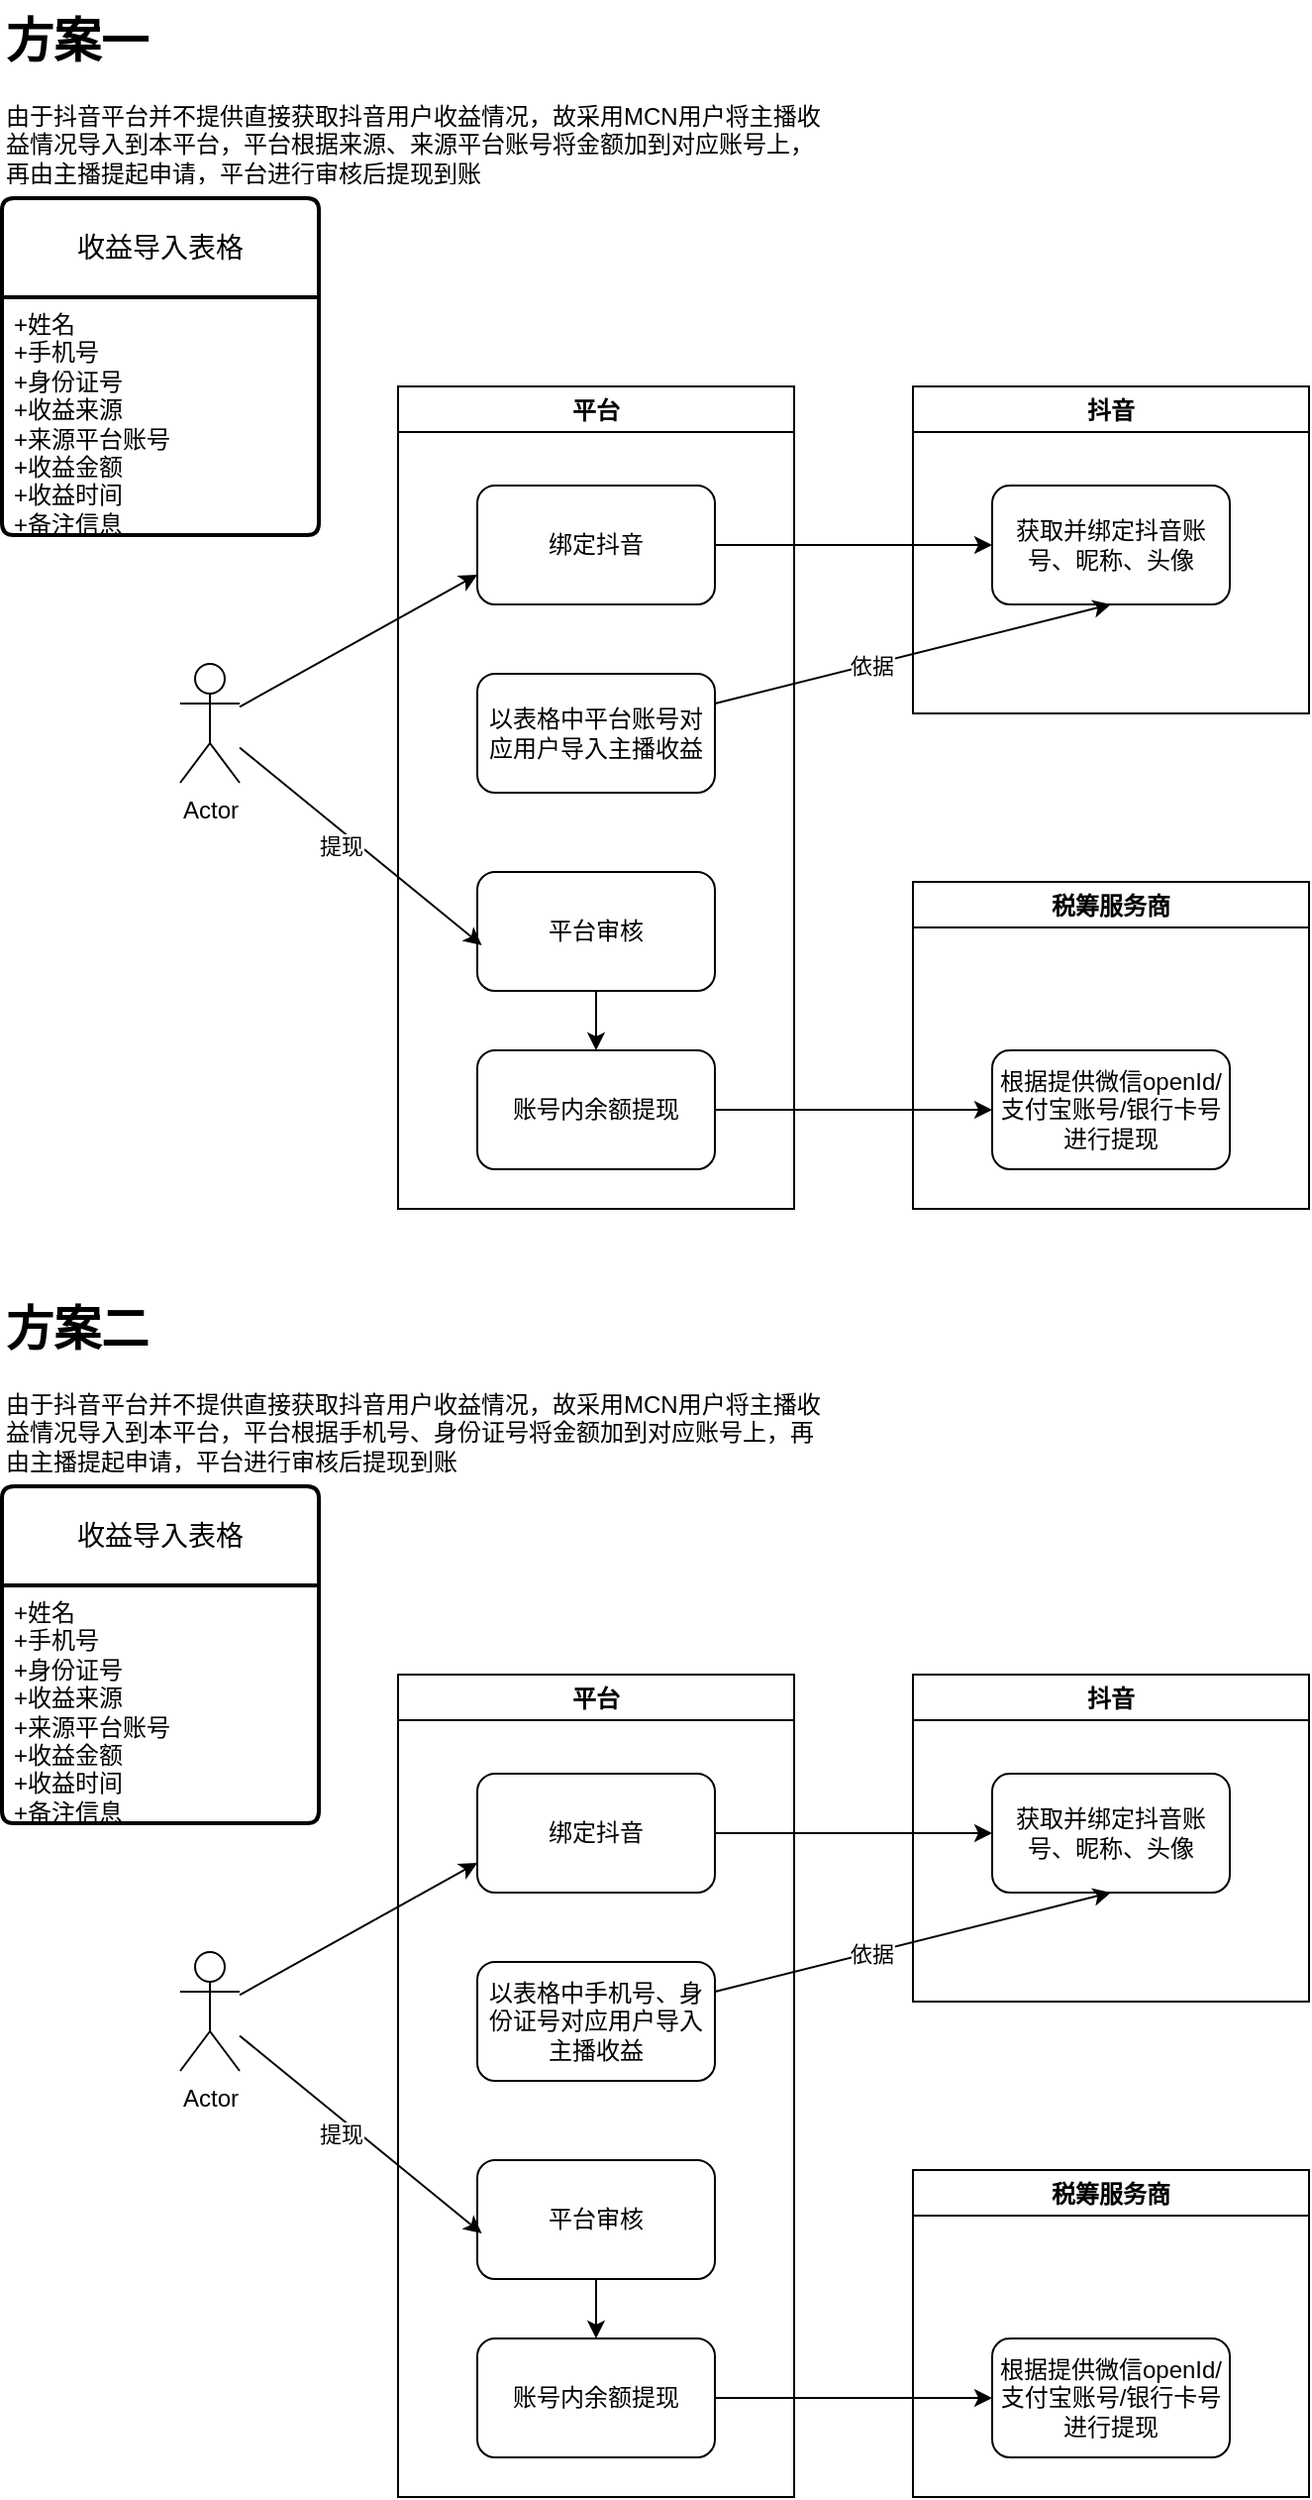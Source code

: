 <mxfile version="24.7.17">
  <diagram name="第 1 页" id="0-DhrB5vM12cV35gFJNi">
    <mxGraphModel dx="1221" dy="725" grid="1" gridSize="10" guides="1" tooltips="1" connect="1" arrows="1" fold="1" page="1" pageScale="1" pageWidth="827" pageHeight="1169" math="0" shadow="0">
      <root>
        <mxCell id="0" />
        <mxCell id="1" parent="0" />
        <mxCell id="unmJZ40uywcqS07dbzeR-2" value="&lt;h1 style=&quot;margin-top: 0px;&quot;&gt;方案一&lt;/h1&gt;&lt;p&gt;由于抖音平台并不提供直接获取抖音用户收益情况，故采用MCN用户将主播收益情况导入到本平台，&lt;span style=&quot;background-color: initial;&quot;&gt;平台根据来源、来源平台账号将金额加到对应账号上&lt;/span&gt;&lt;span style=&quot;background-color: initial;&quot;&gt;，再由主播提起申请，平台进行审核后提现到账&lt;/span&gt;&lt;/p&gt;" style="text;html=1;whiteSpace=wrap;overflow=hidden;rounded=0;" vertex="1" parent="1">
          <mxGeometry x="10" y="10" width="420" height="90" as="geometry" />
        </mxCell>
        <mxCell id="unmJZ40uywcqS07dbzeR-17" value="" style="shape=tableRow;horizontal=0;startSize=0;swimlaneHead=0;swimlaneBody=0;fillColor=none;collapsible=0;dropTarget=0;points=[[0,0.5],[1,0.5]];portConstraint=eastwest;top=0;left=0;right=0;bottom=0;" vertex="1" parent="1">
          <mxGeometry x="50" y="270" width="180" height="30" as="geometry" />
        </mxCell>
        <mxCell id="unmJZ40uywcqS07dbzeR-28" value="收益导入表格" style="swimlane;childLayout=stackLayout;horizontal=1;startSize=50;horizontalStack=0;rounded=1;fontSize=14;fontStyle=0;strokeWidth=2;resizeParent=0;resizeLast=1;shadow=0;dashed=0;align=center;arcSize=4;whiteSpace=wrap;html=1;" vertex="1" parent="1">
          <mxGeometry x="10" y="110" width="160" height="170" as="geometry" />
        </mxCell>
        <mxCell id="unmJZ40uywcqS07dbzeR-29" value="+姓名&lt;br&gt;+手机号&lt;br&gt;+身份证号&lt;div&gt;+收益来源&lt;/div&gt;&lt;div&gt;+来源平台账号&lt;/div&gt;&lt;div&gt;+收益金额&lt;/div&gt;&lt;div&gt;+收益时间&lt;/div&gt;&lt;div&gt;+备注信息&lt;/div&gt;" style="align=left;strokeColor=none;fillColor=none;spacingLeft=4;fontSize=12;verticalAlign=top;resizable=0;rotatable=0;part=1;html=1;" vertex="1" parent="unmJZ40uywcqS07dbzeR-28">
          <mxGeometry y="50" width="160" height="120" as="geometry" />
        </mxCell>
        <mxCell id="unmJZ40uywcqS07dbzeR-38" value="平台" style="swimlane;" vertex="1" parent="1">
          <mxGeometry x="210" y="205" width="200" height="415" as="geometry" />
        </mxCell>
        <mxCell id="unmJZ40uywcqS07dbzeR-54" value="" style="edgeStyle=orthogonalEdgeStyle;rounded=0;orthogonalLoop=1;jettySize=auto;html=1;" edge="1" parent="unmJZ40uywcqS07dbzeR-38" source="unmJZ40uywcqS07dbzeR-32" target="unmJZ40uywcqS07dbzeR-53">
          <mxGeometry relative="1" as="geometry" />
        </mxCell>
        <mxCell id="unmJZ40uywcqS07dbzeR-32" value="平台审核" style="whiteSpace=wrap;html=1;rounded=1;" vertex="1" parent="unmJZ40uywcqS07dbzeR-38">
          <mxGeometry x="40" y="245" width="120" height="60" as="geometry" />
        </mxCell>
        <mxCell id="unmJZ40uywcqS07dbzeR-41" value="绑定抖音" style="whiteSpace=wrap;html=1;rounded=1;" vertex="1" parent="unmJZ40uywcqS07dbzeR-38">
          <mxGeometry x="40" y="50" width="120" height="60" as="geometry" />
        </mxCell>
        <mxCell id="unmJZ40uywcqS07dbzeR-48" value="以表格中平台账号对应用户导入主播收益" style="whiteSpace=wrap;html=1;rounded=1;" vertex="1" parent="unmJZ40uywcqS07dbzeR-38">
          <mxGeometry x="40" y="145" width="120" height="60" as="geometry" />
        </mxCell>
        <mxCell id="unmJZ40uywcqS07dbzeR-53" value="账号内余额提现" style="whiteSpace=wrap;html=1;rounded=1;" vertex="1" parent="unmJZ40uywcqS07dbzeR-38">
          <mxGeometry x="40" y="335" width="120" height="60" as="geometry" />
        </mxCell>
        <mxCell id="unmJZ40uywcqS07dbzeR-39" value="抖音" style="swimlane;" vertex="1" parent="1">
          <mxGeometry x="470" y="205" width="200" height="165" as="geometry" />
        </mxCell>
        <mxCell id="unmJZ40uywcqS07dbzeR-43" value="获取并绑定抖音账号、昵称、头像" style="whiteSpace=wrap;html=1;rounded=1;" vertex="1" parent="unmJZ40uywcqS07dbzeR-39">
          <mxGeometry x="40" y="50" width="120" height="60" as="geometry" />
        </mxCell>
        <mxCell id="unmJZ40uywcqS07dbzeR-42" style="rounded=0;orthogonalLoop=1;jettySize=auto;html=1;entryX=0;entryY=0.75;entryDx=0;entryDy=0;" edge="1" parent="1" source="unmJZ40uywcqS07dbzeR-40" target="unmJZ40uywcqS07dbzeR-41">
          <mxGeometry relative="1" as="geometry" />
        </mxCell>
        <mxCell id="unmJZ40uywcqS07dbzeR-40" value="Actor" style="shape=umlActor;verticalLabelPosition=bottom;verticalAlign=top;html=1;outlineConnect=0;" vertex="1" parent="1">
          <mxGeometry x="100" y="345" width="30" height="60" as="geometry" />
        </mxCell>
        <mxCell id="unmJZ40uywcqS07dbzeR-44" style="edgeStyle=orthogonalEdgeStyle;rounded=0;orthogonalLoop=1;jettySize=auto;html=1;entryX=0;entryY=0.5;entryDx=0;entryDy=0;" edge="1" parent="1" source="unmJZ40uywcqS07dbzeR-41" target="unmJZ40uywcqS07dbzeR-43">
          <mxGeometry relative="1" as="geometry" />
        </mxCell>
        <mxCell id="unmJZ40uywcqS07dbzeR-45" style="rounded=0;orthogonalLoop=1;jettySize=auto;html=1;entryX=0.019;entryY=0.617;entryDx=0;entryDy=0;entryPerimeter=0;" edge="1" parent="1" source="unmJZ40uywcqS07dbzeR-40" target="unmJZ40uywcqS07dbzeR-32">
          <mxGeometry relative="1" as="geometry">
            <mxPoint x="246" y="410" as="targetPoint" />
          </mxGeometry>
        </mxCell>
        <mxCell id="unmJZ40uywcqS07dbzeR-46" value="提现" style="edgeLabel;html=1;align=center;verticalAlign=middle;resizable=0;points=[];" vertex="1" connectable="0" parent="unmJZ40uywcqS07dbzeR-45">
          <mxGeometry x="-0.009" relative="1" as="geometry">
            <mxPoint x="-10" as="offset" />
          </mxGeometry>
        </mxCell>
        <mxCell id="unmJZ40uywcqS07dbzeR-51" style="rounded=0;orthogonalLoop=1;jettySize=auto;html=1;entryX=0.5;entryY=1;entryDx=0;entryDy=0;" edge="1" parent="1" source="unmJZ40uywcqS07dbzeR-48" target="unmJZ40uywcqS07dbzeR-43">
          <mxGeometry relative="1" as="geometry" />
        </mxCell>
        <mxCell id="unmJZ40uywcqS07dbzeR-52" value="依据" style="edgeLabel;html=1;align=center;verticalAlign=middle;resizable=0;points=[];" vertex="1" connectable="0" parent="unmJZ40uywcqS07dbzeR-51">
          <mxGeometry x="-0.214" relative="1" as="geometry">
            <mxPoint as="offset" />
          </mxGeometry>
        </mxCell>
        <mxCell id="unmJZ40uywcqS07dbzeR-55" value="税筹服务商" style="swimlane;" vertex="1" parent="1">
          <mxGeometry x="470" y="455" width="200" height="165" as="geometry" />
        </mxCell>
        <mxCell id="unmJZ40uywcqS07dbzeR-56" value="根据提供微信openId/支付宝账号/银行卡号进行提现" style="whiteSpace=wrap;html=1;rounded=1;" vertex="1" parent="unmJZ40uywcqS07dbzeR-55">
          <mxGeometry x="40" y="85" width="120" height="60" as="geometry" />
        </mxCell>
        <mxCell id="unmJZ40uywcqS07dbzeR-57" style="edgeStyle=orthogonalEdgeStyle;rounded=0;orthogonalLoop=1;jettySize=auto;html=1;" edge="1" parent="1" source="unmJZ40uywcqS07dbzeR-53" target="unmJZ40uywcqS07dbzeR-56">
          <mxGeometry relative="1" as="geometry" />
        </mxCell>
        <mxCell id="unmJZ40uywcqS07dbzeR-58" value="&lt;h1 style=&quot;margin-top: 0px;&quot;&gt;方案二&lt;/h1&gt;&lt;p&gt;由于抖音平台并不提供直接获取抖音用户收益情况，故采用MCN用户将主播收益情况导入到本平台，&lt;span style=&quot;background-color: initial;&quot;&gt;平台根据手机号、身份证号将金额加到对应账号上&lt;/span&gt;&lt;span style=&quot;background-color: initial;&quot;&gt;，再由主播提起申请，平台进行审核后提现到账&lt;/span&gt;&lt;/p&gt;" style="text;html=1;whiteSpace=wrap;overflow=hidden;rounded=0;" vertex="1" parent="1">
          <mxGeometry x="10" y="660" width="420" height="90" as="geometry" />
        </mxCell>
        <mxCell id="unmJZ40uywcqS07dbzeR-59" value="" style="shape=tableRow;horizontal=0;startSize=0;swimlaneHead=0;swimlaneBody=0;fillColor=none;collapsible=0;dropTarget=0;points=[[0,0.5],[1,0.5]];portConstraint=eastwest;top=0;left=0;right=0;bottom=0;" vertex="1" parent="1">
          <mxGeometry x="50" y="920" width="180" height="30" as="geometry" />
        </mxCell>
        <mxCell id="unmJZ40uywcqS07dbzeR-60" value="收益导入表格" style="swimlane;childLayout=stackLayout;horizontal=1;startSize=50;horizontalStack=0;rounded=1;fontSize=14;fontStyle=0;strokeWidth=2;resizeParent=0;resizeLast=1;shadow=0;dashed=0;align=center;arcSize=4;whiteSpace=wrap;html=1;" vertex="1" parent="1">
          <mxGeometry x="10" y="760" width="160" height="170" as="geometry" />
        </mxCell>
        <mxCell id="unmJZ40uywcqS07dbzeR-61" value="+姓名&lt;br&gt;+手机号&lt;br&gt;+身份证号&lt;div&gt;+收益来源&lt;/div&gt;&lt;div&gt;+来源平台账号&lt;/div&gt;&lt;div&gt;+收益金额&lt;/div&gt;&lt;div&gt;+收益时间&lt;/div&gt;&lt;div&gt;+备注信息&lt;/div&gt;" style="align=left;strokeColor=none;fillColor=none;spacingLeft=4;fontSize=12;verticalAlign=top;resizable=0;rotatable=0;part=1;html=1;" vertex="1" parent="unmJZ40uywcqS07dbzeR-60">
          <mxGeometry y="50" width="160" height="120" as="geometry" />
        </mxCell>
        <mxCell id="unmJZ40uywcqS07dbzeR-62" value="平台" style="swimlane;" vertex="1" parent="1">
          <mxGeometry x="210" y="855" width="200" height="415" as="geometry" />
        </mxCell>
        <mxCell id="unmJZ40uywcqS07dbzeR-63" value="" style="edgeStyle=orthogonalEdgeStyle;rounded=0;orthogonalLoop=1;jettySize=auto;html=1;" edge="1" parent="unmJZ40uywcqS07dbzeR-62" source="unmJZ40uywcqS07dbzeR-64" target="unmJZ40uywcqS07dbzeR-67">
          <mxGeometry relative="1" as="geometry" />
        </mxCell>
        <mxCell id="unmJZ40uywcqS07dbzeR-64" value="平台审核" style="whiteSpace=wrap;html=1;rounded=1;" vertex="1" parent="unmJZ40uywcqS07dbzeR-62">
          <mxGeometry x="40" y="245" width="120" height="60" as="geometry" />
        </mxCell>
        <mxCell id="unmJZ40uywcqS07dbzeR-65" value="绑定抖音" style="whiteSpace=wrap;html=1;rounded=1;" vertex="1" parent="unmJZ40uywcqS07dbzeR-62">
          <mxGeometry x="40" y="50" width="120" height="60" as="geometry" />
        </mxCell>
        <mxCell id="unmJZ40uywcqS07dbzeR-66" value="以表格中&lt;span style=&quot;text-align: left;&quot;&gt;手机号、身份证号&lt;/span&gt;对应用户导入主播收益" style="whiteSpace=wrap;html=1;rounded=1;" vertex="1" parent="unmJZ40uywcqS07dbzeR-62">
          <mxGeometry x="40" y="145" width="120" height="60" as="geometry" />
        </mxCell>
        <mxCell id="unmJZ40uywcqS07dbzeR-67" value="账号内余额提现" style="whiteSpace=wrap;html=1;rounded=1;" vertex="1" parent="unmJZ40uywcqS07dbzeR-62">
          <mxGeometry x="40" y="335" width="120" height="60" as="geometry" />
        </mxCell>
        <mxCell id="unmJZ40uywcqS07dbzeR-68" value="抖音" style="swimlane;" vertex="1" parent="1">
          <mxGeometry x="470" y="855" width="200" height="165" as="geometry" />
        </mxCell>
        <mxCell id="unmJZ40uywcqS07dbzeR-69" value="获取并绑定抖音账号、昵称、头像" style="whiteSpace=wrap;html=1;rounded=1;" vertex="1" parent="unmJZ40uywcqS07dbzeR-68">
          <mxGeometry x="40" y="50" width="120" height="60" as="geometry" />
        </mxCell>
        <mxCell id="unmJZ40uywcqS07dbzeR-70" style="rounded=0;orthogonalLoop=1;jettySize=auto;html=1;entryX=0;entryY=0.75;entryDx=0;entryDy=0;" edge="1" parent="1" source="unmJZ40uywcqS07dbzeR-71" target="unmJZ40uywcqS07dbzeR-65">
          <mxGeometry relative="1" as="geometry" />
        </mxCell>
        <mxCell id="unmJZ40uywcqS07dbzeR-71" value="Actor" style="shape=umlActor;verticalLabelPosition=bottom;verticalAlign=top;html=1;outlineConnect=0;" vertex="1" parent="1">
          <mxGeometry x="100" y="995" width="30" height="60" as="geometry" />
        </mxCell>
        <mxCell id="unmJZ40uywcqS07dbzeR-72" style="edgeStyle=orthogonalEdgeStyle;rounded=0;orthogonalLoop=1;jettySize=auto;html=1;entryX=0;entryY=0.5;entryDx=0;entryDy=0;" edge="1" parent="1" source="unmJZ40uywcqS07dbzeR-65" target="unmJZ40uywcqS07dbzeR-69">
          <mxGeometry relative="1" as="geometry" />
        </mxCell>
        <mxCell id="unmJZ40uywcqS07dbzeR-73" style="rounded=0;orthogonalLoop=1;jettySize=auto;html=1;entryX=0.019;entryY=0.617;entryDx=0;entryDy=0;entryPerimeter=0;" edge="1" parent="1" source="unmJZ40uywcqS07dbzeR-71" target="unmJZ40uywcqS07dbzeR-64">
          <mxGeometry relative="1" as="geometry">
            <mxPoint x="246" y="1060" as="targetPoint" />
          </mxGeometry>
        </mxCell>
        <mxCell id="unmJZ40uywcqS07dbzeR-74" value="提现" style="edgeLabel;html=1;align=center;verticalAlign=middle;resizable=0;points=[];" vertex="1" connectable="0" parent="unmJZ40uywcqS07dbzeR-73">
          <mxGeometry x="-0.009" relative="1" as="geometry">
            <mxPoint x="-10" as="offset" />
          </mxGeometry>
        </mxCell>
        <mxCell id="unmJZ40uywcqS07dbzeR-75" style="rounded=0;orthogonalLoop=1;jettySize=auto;html=1;entryX=0.5;entryY=1;entryDx=0;entryDy=0;" edge="1" parent="1" source="unmJZ40uywcqS07dbzeR-66" target="unmJZ40uywcqS07dbzeR-69">
          <mxGeometry relative="1" as="geometry" />
        </mxCell>
        <mxCell id="unmJZ40uywcqS07dbzeR-76" value="依据" style="edgeLabel;html=1;align=center;verticalAlign=middle;resizable=0;points=[];" vertex="1" connectable="0" parent="unmJZ40uywcqS07dbzeR-75">
          <mxGeometry x="-0.214" relative="1" as="geometry">
            <mxPoint as="offset" />
          </mxGeometry>
        </mxCell>
        <mxCell id="unmJZ40uywcqS07dbzeR-77" value="税筹服务商" style="swimlane;" vertex="1" parent="1">
          <mxGeometry x="470" y="1105" width="200" height="165" as="geometry" />
        </mxCell>
        <mxCell id="unmJZ40uywcqS07dbzeR-78" value="根据提供微信openId/支付宝账号/银行卡号进行提现" style="whiteSpace=wrap;html=1;rounded=1;" vertex="1" parent="unmJZ40uywcqS07dbzeR-77">
          <mxGeometry x="40" y="85" width="120" height="60" as="geometry" />
        </mxCell>
        <mxCell id="unmJZ40uywcqS07dbzeR-79" style="edgeStyle=orthogonalEdgeStyle;rounded=0;orthogonalLoop=1;jettySize=auto;html=1;" edge="1" parent="1" source="unmJZ40uywcqS07dbzeR-67" target="unmJZ40uywcqS07dbzeR-78">
          <mxGeometry relative="1" as="geometry" />
        </mxCell>
      </root>
    </mxGraphModel>
  </diagram>
</mxfile>
